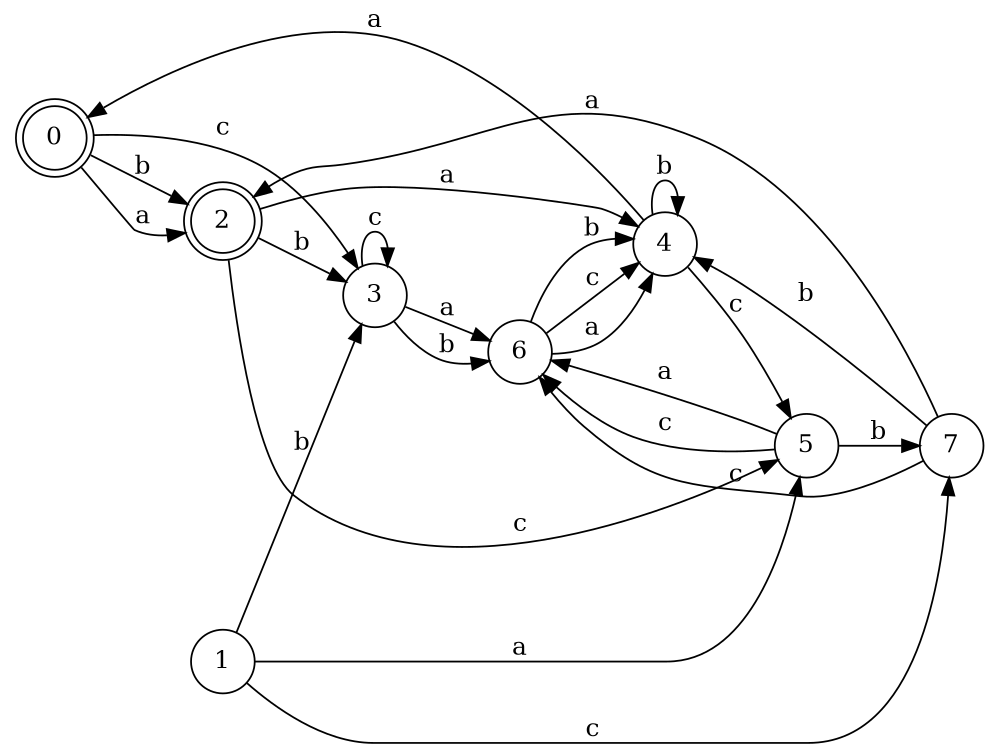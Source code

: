 digraph n7_5 {
__start0 [label="" shape="none"];

rankdir=LR;
size="8,5";

s0 [style="rounded,filled", color="black", fillcolor="white" shape="doublecircle", label="0"];
s1 [style="filled", color="black", fillcolor="white" shape="circle", label="1"];
s2 [style="rounded,filled", color="black", fillcolor="white" shape="doublecircle", label="2"];
s3 [style="filled", color="black", fillcolor="white" shape="circle", label="3"];
s4 [style="filled", color="black", fillcolor="white" shape="circle", label="4"];
s5 [style="filled", color="black", fillcolor="white" shape="circle", label="5"];
s6 [style="filled", color="black", fillcolor="white" shape="circle", label="6"];
s7 [style="filled", color="black", fillcolor="white" shape="circle", label="7"];
s0 -> s2 [label="a"];
s0 -> s2 [label="b"];
s0 -> s3 [label="c"];
s1 -> s5 [label="a"];
s1 -> s3 [label="b"];
s1 -> s7 [label="c"];
s2 -> s4 [label="a"];
s2 -> s3 [label="b"];
s2 -> s5 [label="c"];
s3 -> s6 [label="a"];
s3 -> s6 [label="b"];
s3 -> s3 [label="c"];
s4 -> s0 [label="a"];
s4 -> s4 [label="b"];
s4 -> s5 [label="c"];
s5 -> s6 [label="a"];
s5 -> s7 [label="b"];
s5 -> s6 [label="c"];
s6 -> s4 [label="a"];
s6 -> s4 [label="b"];
s6 -> s4 [label="c"];
s7 -> s2 [label="a"];
s7 -> s4 [label="b"];
s7 -> s6 [label="c"];

}